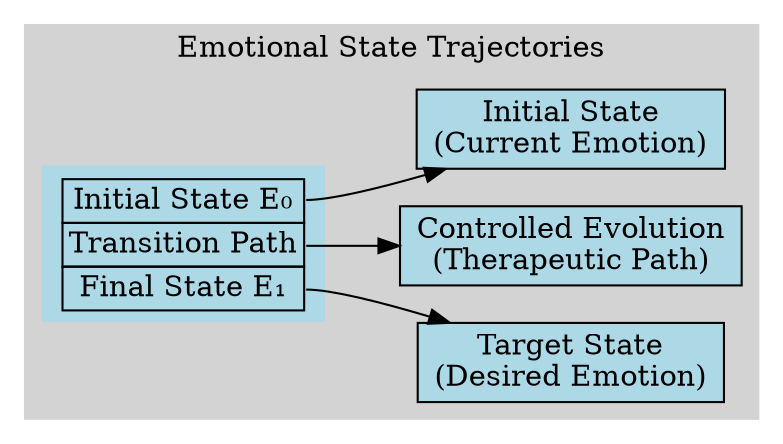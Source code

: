 digraph G {
    rankdir=LR;
    node [shape=box, style=filled, fillcolor=lightblue];
    
    subgraph cluster_0 {
        label="Emotional State Trajectories";
        style=filled;
        color=lightgrey;
        
        trajectory [shape=none, label=<
            <TABLE BORDER="0" CELLBORDER="0" CELLSPACING="0">
                <TR>
                    <TD>
                        <TABLE BORDER="0" CELLBORDER="1" CELLSPACING="0">
                            <TR><TD PORT="f0">Initial State E₀</TD></TR>
                            <TR><TD PORT="f1">Transition Path</TD></TR>
                            <TR><TD PORT="f2">Final State E₁</TD></TR>
                        </TABLE>
                    </TD>
                </TR>
            </TABLE>
        >];
        
        initial [label="Initial State\n(Current Emotion)"];
        path [label="Controlled Evolution\n(Therapeutic Path)"];
        final [label="Target State\n(Desired Emotion)"];
        
        trajectory:f0 -> initial;
        trajectory:f1 -> path;
        trajectory:f2 -> final;
    }
}
